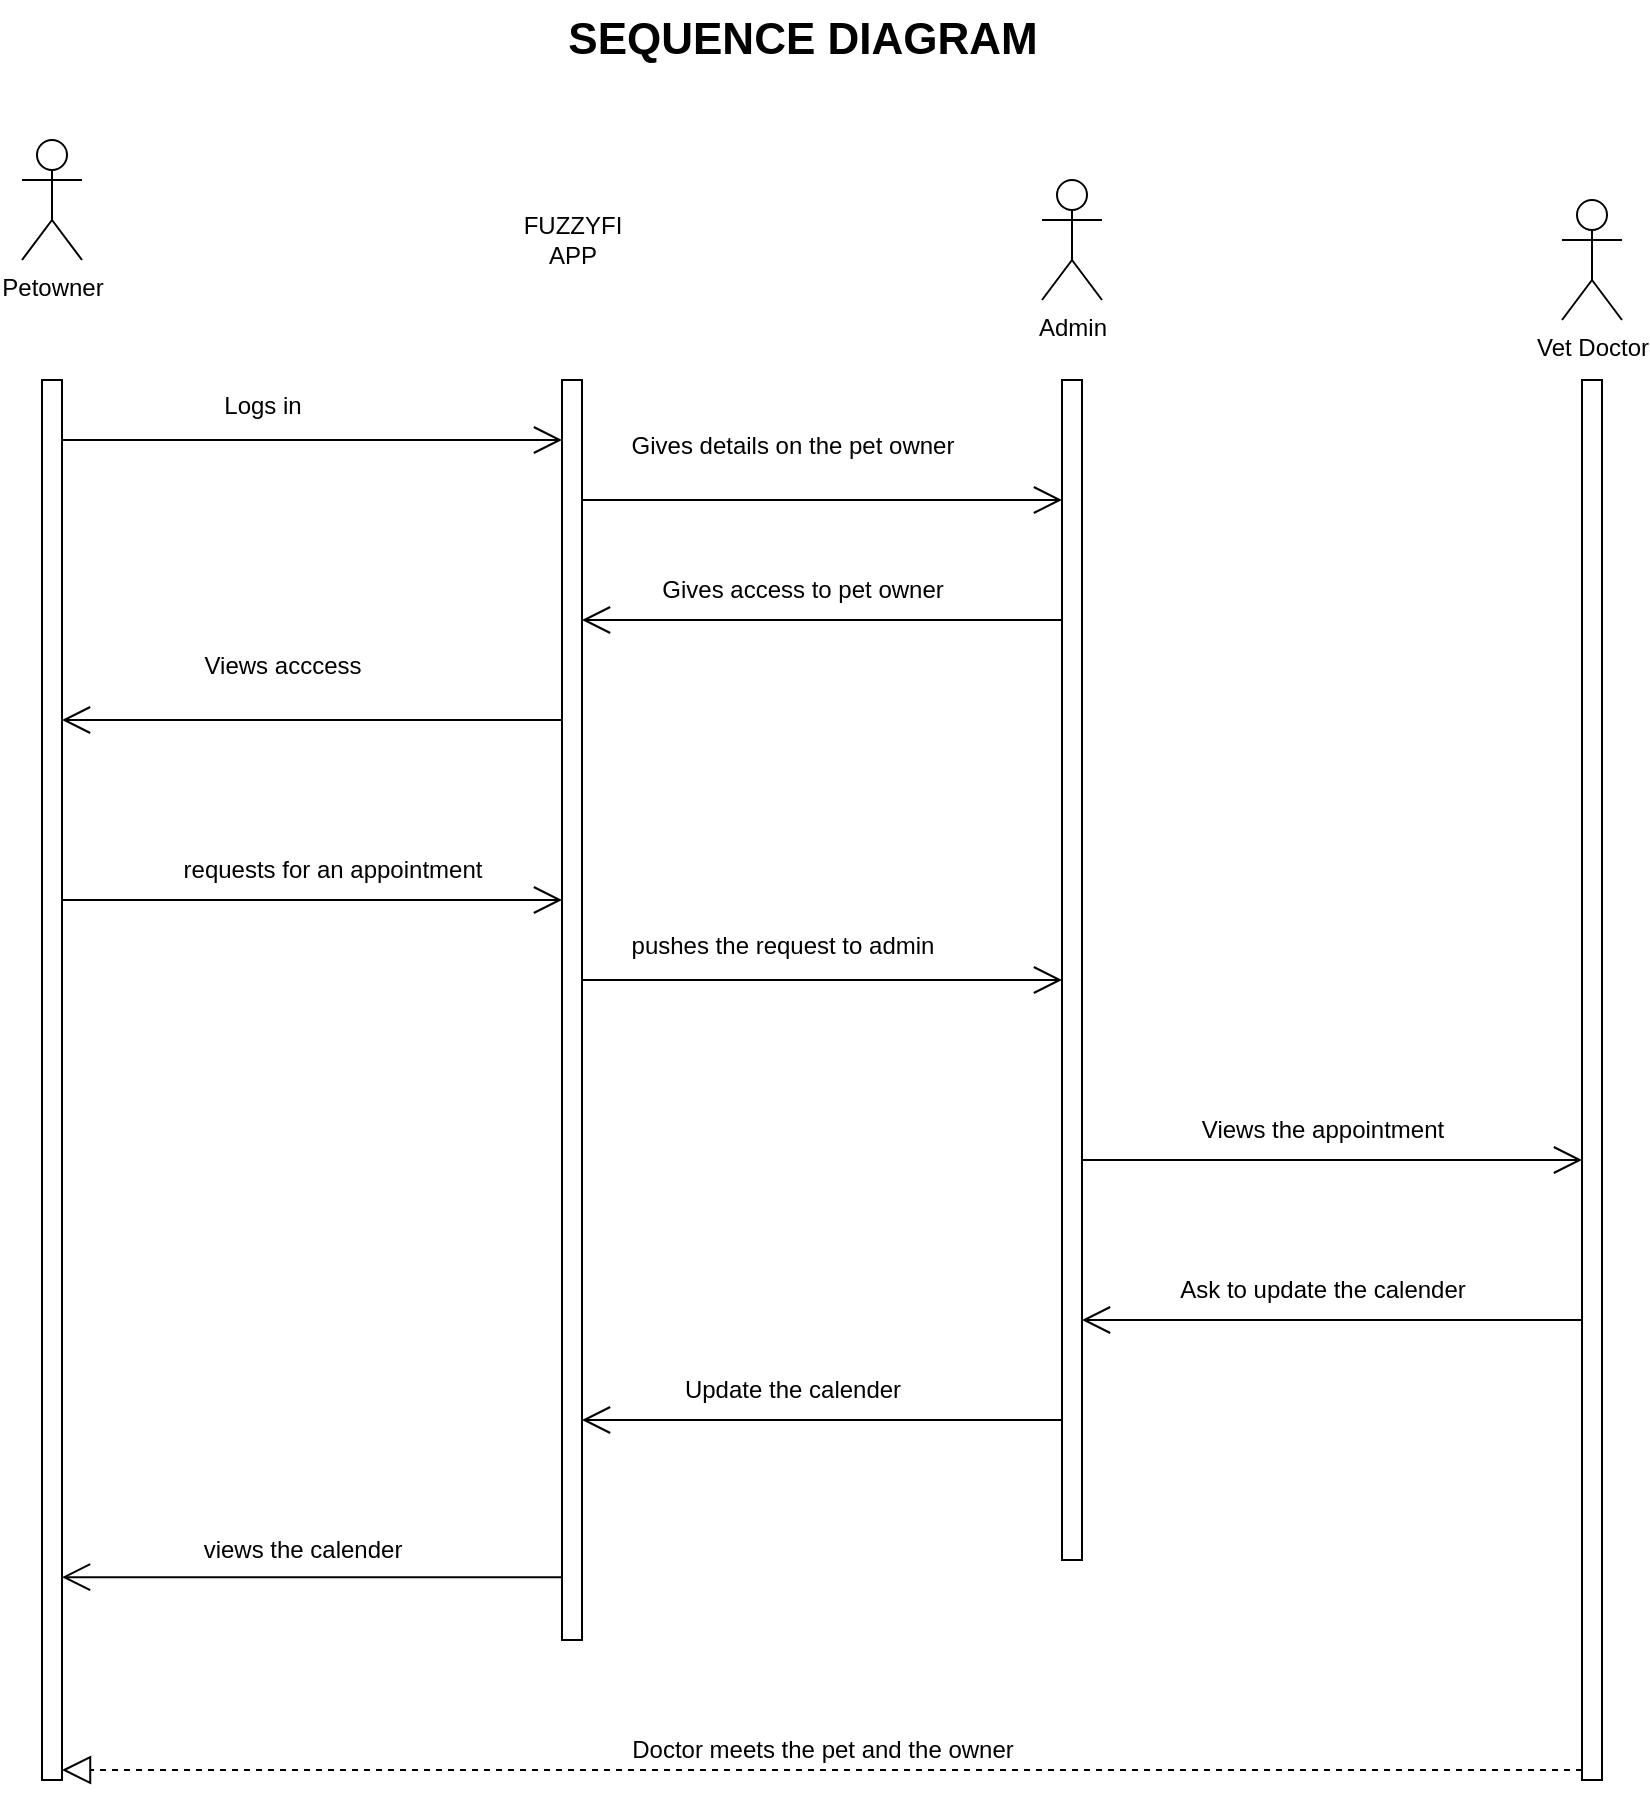 <mxfile version="24.1.0" type="device">
  <diagram name="Page-1" id="b7kUkH5wSlbBpN7B1yyq">
    <mxGraphModel dx="1114" dy="777" grid="1" gridSize="10" guides="1" tooltips="1" connect="1" arrows="1" fold="1" page="1" pageScale="1" pageWidth="850" pageHeight="1100" math="0" shadow="0">
      <root>
        <mxCell id="0" />
        <mxCell id="1" parent="0" />
        <mxCell id="nSJ6XQZ4dHqHl76Thoyd-1" value="" style="html=1;points=[[0,0,0,0,5],[0,1,0,0,-5],[1,0,0,0,5],[1,1,0,0,-5]];perimeter=orthogonalPerimeter;outlineConnect=0;targetShapes=umlLifeline;portConstraint=eastwest;newEdgeStyle={&quot;curved&quot;:0,&quot;rounded&quot;:0};" vertex="1" parent="1">
          <mxGeometry x="50" y="220" width="10" height="700" as="geometry" />
        </mxCell>
        <mxCell id="nSJ6XQZ4dHqHl76Thoyd-2" value="" style="html=1;points=[[0,0,0,0,5],[0,1,0,0,-5],[1,0,0,0,5],[1,1,0,0,-5]];perimeter=orthogonalPerimeter;outlineConnect=0;targetShapes=umlLifeline;portConstraint=eastwest;newEdgeStyle={&quot;curved&quot;:0,&quot;rounded&quot;:0};" vertex="1" parent="1">
          <mxGeometry x="310" y="220" width="10" height="630" as="geometry" />
        </mxCell>
        <mxCell id="nSJ6XQZ4dHqHl76Thoyd-3" value="" style="html=1;points=[[0,0,0,0,5],[0,1,0,0,-5],[1,0,0,0,5],[1,1,0,0,-5]];perimeter=orthogonalPerimeter;outlineConnect=0;targetShapes=umlLifeline;portConstraint=eastwest;newEdgeStyle={&quot;curved&quot;:0,&quot;rounded&quot;:0};" vertex="1" parent="1">
          <mxGeometry x="560" y="220" width="10" height="590" as="geometry" />
        </mxCell>
        <mxCell id="nSJ6XQZ4dHqHl76Thoyd-4" value="" style="html=1;points=[[0,0,0,0,5],[0,1,0,0,-5],[1,0,0,0,5],[1,1,0,0,-5]];perimeter=orthogonalPerimeter;outlineConnect=0;targetShapes=umlLifeline;portConstraint=eastwest;newEdgeStyle={&quot;curved&quot;:0,&quot;rounded&quot;:0};" vertex="1" parent="1">
          <mxGeometry x="820" y="220" width="10" height="700" as="geometry" />
        </mxCell>
        <mxCell id="nSJ6XQZ4dHqHl76Thoyd-5" value="Petowner" style="shape=umlActor;verticalLabelPosition=bottom;verticalAlign=top;html=1;outlineConnect=0;" vertex="1" parent="1">
          <mxGeometry x="40" y="100" width="30" height="60" as="geometry" />
        </mxCell>
        <mxCell id="nSJ6XQZ4dHqHl76Thoyd-6" value="Admin" style="shape=umlActor;verticalLabelPosition=bottom;verticalAlign=top;html=1;outlineConnect=0;" vertex="1" parent="1">
          <mxGeometry x="550" y="120" width="30" height="60" as="geometry" />
        </mxCell>
        <mxCell id="nSJ6XQZ4dHqHl76Thoyd-7" value="Vet Doctor" style="shape=umlActor;verticalLabelPosition=bottom;verticalAlign=top;html=1;outlineConnect=0;" vertex="1" parent="1">
          <mxGeometry x="810" y="130" width="30" height="60" as="geometry" />
        </mxCell>
        <mxCell id="nSJ6XQZ4dHqHl76Thoyd-9" value="" style="endArrow=open;endFill=1;endSize=12;html=1;rounded=0;" edge="1" parent="1" source="nSJ6XQZ4dHqHl76Thoyd-1">
          <mxGeometry width="160" relative="1" as="geometry">
            <mxPoint x="70" y="250" as="sourcePoint" />
            <mxPoint x="310" y="250" as="targetPoint" />
          </mxGeometry>
        </mxCell>
        <mxCell id="nSJ6XQZ4dHqHl76Thoyd-10" value="" style="endArrow=open;endFill=1;endSize=12;html=1;rounded=0;" edge="1" parent="1">
          <mxGeometry width="160" relative="1" as="geometry">
            <mxPoint x="320" y="280" as="sourcePoint" />
            <mxPoint x="560" y="280" as="targetPoint" />
          </mxGeometry>
        </mxCell>
        <mxCell id="nSJ6XQZ4dHqHl76Thoyd-12" value="" style="endArrow=open;endFill=1;endSize=12;html=1;rounded=0;" edge="1" parent="1">
          <mxGeometry width="160" relative="1" as="geometry">
            <mxPoint x="560" y="340" as="sourcePoint" />
            <mxPoint x="320" y="340" as="targetPoint" />
          </mxGeometry>
        </mxCell>
        <mxCell id="nSJ6XQZ4dHqHl76Thoyd-13" value="" style="endArrow=open;endFill=1;endSize=12;html=1;rounded=0;exitX=0;exitY=0.769;exitDx=0;exitDy=0;exitPerimeter=0;" edge="1" parent="1">
          <mxGeometry width="160" relative="1" as="geometry">
            <mxPoint x="310" y="390.0" as="sourcePoint" />
            <mxPoint x="60" y="390.0" as="targetPoint" />
          </mxGeometry>
        </mxCell>
        <mxCell id="nSJ6XQZ4dHqHl76Thoyd-14" value="" style="endArrow=open;endFill=1;endSize=12;html=1;rounded=0;" edge="1" parent="1">
          <mxGeometry width="160" relative="1" as="geometry">
            <mxPoint x="60" y="480" as="sourcePoint" />
            <mxPoint x="310" y="480" as="targetPoint" />
            <Array as="points">
              <mxPoint x="200" y="480" />
            </Array>
          </mxGeometry>
        </mxCell>
        <mxCell id="nSJ6XQZ4dHqHl76Thoyd-15" value="" style="endArrow=open;endFill=1;endSize=12;html=1;rounded=0;" edge="1" parent="1">
          <mxGeometry width="160" relative="1" as="geometry">
            <mxPoint x="320" y="520" as="sourcePoint" />
            <mxPoint x="560" y="520" as="targetPoint" />
          </mxGeometry>
        </mxCell>
        <mxCell id="nSJ6XQZ4dHqHl76Thoyd-16" value="" style="endArrow=open;endFill=1;endSize=12;html=1;rounded=0;" edge="1" parent="1">
          <mxGeometry width="160" relative="1" as="geometry">
            <mxPoint x="570" y="610" as="sourcePoint" />
            <mxPoint x="820" y="610" as="targetPoint" />
          </mxGeometry>
        </mxCell>
        <mxCell id="nSJ6XQZ4dHqHl76Thoyd-17" value="" style="endArrow=open;endFill=1;endSize=12;html=1;rounded=0;" edge="1" parent="1" source="nSJ6XQZ4dHqHl76Thoyd-4">
          <mxGeometry width="160" relative="1" as="geometry">
            <mxPoint x="600" y="760" as="sourcePoint" />
            <mxPoint x="570" y="690" as="targetPoint" />
          </mxGeometry>
        </mxCell>
        <mxCell id="nSJ6XQZ4dHqHl76Thoyd-18" value="" style="endArrow=open;endFill=1;endSize=12;html=1;rounded=0;entryX=1;entryY=0.933;entryDx=0;entryDy=0;entryPerimeter=0;" edge="1" parent="1">
          <mxGeometry width="160" relative="1" as="geometry">
            <mxPoint x="560" y="740.0" as="sourcePoint" />
            <mxPoint x="320" y="740.0" as="targetPoint" />
          </mxGeometry>
        </mxCell>
        <mxCell id="nSJ6XQZ4dHqHl76Thoyd-19" value="" style="endArrow=open;endFill=1;endSize=12;html=1;rounded=0;exitX=0;exitY=0.95;exitDx=0;exitDy=0;exitPerimeter=0;" edge="1" parent="1">
          <mxGeometry width="160" relative="1" as="geometry">
            <mxPoint x="310" y="818.57" as="sourcePoint" />
            <mxPoint x="60" y="818.57" as="targetPoint" />
          </mxGeometry>
        </mxCell>
        <mxCell id="nSJ6XQZ4dHqHl76Thoyd-20" value="" style="endArrow=block;dashed=1;endFill=0;endSize=12;html=1;rounded=0;entryX=1;entryY=1;entryDx=0;entryDy=-5;entryPerimeter=0;" edge="1" parent="1" source="nSJ6XQZ4dHqHl76Thoyd-4" target="nSJ6XQZ4dHqHl76Thoyd-1">
          <mxGeometry width="160" relative="1" as="geometry">
            <mxPoint x="450" y="750" as="sourcePoint" />
            <mxPoint x="610" y="750" as="targetPoint" />
          </mxGeometry>
        </mxCell>
        <mxCell id="nSJ6XQZ4dHqHl76Thoyd-21" value="&lt;b&gt;&lt;font style=&quot;font-size: 22px;&quot;&gt;SEQUENCE DIAGRAM&lt;/font&gt;&lt;/b&gt;" style="text;html=1;align=center;verticalAlign=middle;resizable=0;points=[];autosize=1;strokeColor=none;fillColor=none;" vertex="1" parent="1">
          <mxGeometry x="300" y="30" width="260" height="40" as="geometry" />
        </mxCell>
        <mxCell id="nSJ6XQZ4dHqHl76Thoyd-25" value="FUZZYFI&lt;div&gt;APP&lt;/div&gt;" style="text;html=1;align=center;verticalAlign=middle;resizable=0;points=[];autosize=1;strokeColor=none;fillColor=none;" vertex="1" parent="1">
          <mxGeometry x="280" y="130" width="70" height="40" as="geometry" />
        </mxCell>
        <mxCell id="nSJ6XQZ4dHqHl76Thoyd-30" value="Logs in" style="text;html=1;align=center;verticalAlign=middle;resizable=0;points=[];autosize=1;strokeColor=none;fillColor=none;" vertex="1" parent="1">
          <mxGeometry x="130" y="218" width="60" height="30" as="geometry" />
        </mxCell>
        <mxCell id="nSJ6XQZ4dHqHl76Thoyd-31" value="Gives details on the pet owner" style="text;html=1;align=center;verticalAlign=middle;resizable=0;points=[];autosize=1;strokeColor=none;fillColor=none;" vertex="1" parent="1">
          <mxGeometry x="335" y="238" width="180" height="30" as="geometry" />
        </mxCell>
        <mxCell id="nSJ6XQZ4dHqHl76Thoyd-33" value="Gives access to pet owner" style="text;html=1;align=center;verticalAlign=middle;resizable=0;points=[];autosize=1;strokeColor=none;fillColor=none;" vertex="1" parent="1">
          <mxGeometry x="350" y="310" width="160" height="30" as="geometry" />
        </mxCell>
        <mxCell id="nSJ6XQZ4dHqHl76Thoyd-34" value="Views acccess" style="text;html=1;align=center;verticalAlign=middle;resizable=0;points=[];autosize=1;strokeColor=none;fillColor=none;" vertex="1" parent="1">
          <mxGeometry x="120" y="348" width="100" height="30" as="geometry" />
        </mxCell>
        <mxCell id="nSJ6XQZ4dHqHl76Thoyd-36" value="requests for an appointment" style="text;html=1;align=center;verticalAlign=middle;resizable=0;points=[];autosize=1;strokeColor=none;fillColor=none;" vertex="1" parent="1">
          <mxGeometry x="110" y="450" width="170" height="30" as="geometry" />
        </mxCell>
        <mxCell id="nSJ6XQZ4dHqHl76Thoyd-37" value="pushes the request to admin" style="text;html=1;align=center;verticalAlign=middle;resizable=0;points=[];autosize=1;strokeColor=none;fillColor=none;" vertex="1" parent="1">
          <mxGeometry x="335" y="488" width="170" height="30" as="geometry" />
        </mxCell>
        <mxCell id="nSJ6XQZ4dHqHl76Thoyd-38" value="Views the appointment" style="text;html=1;align=center;verticalAlign=middle;resizable=0;points=[];autosize=1;strokeColor=none;fillColor=none;" vertex="1" parent="1">
          <mxGeometry x="620" y="580" width="140" height="30" as="geometry" />
        </mxCell>
        <mxCell id="nSJ6XQZ4dHqHl76Thoyd-39" value="Ask to update the calender" style="text;html=1;align=center;verticalAlign=middle;resizable=0;points=[];autosize=1;strokeColor=none;fillColor=none;" vertex="1" parent="1">
          <mxGeometry x="605" y="660" width="170" height="30" as="geometry" />
        </mxCell>
        <mxCell id="nSJ6XQZ4dHqHl76Thoyd-40" value="Update the calender" style="text;html=1;align=center;verticalAlign=middle;resizable=0;points=[];autosize=1;strokeColor=none;fillColor=none;" vertex="1" parent="1">
          <mxGeometry x="360" y="710" width="130" height="30" as="geometry" />
        </mxCell>
        <mxCell id="nSJ6XQZ4dHqHl76Thoyd-41" value="views the calender" style="text;html=1;align=center;verticalAlign=middle;resizable=0;points=[];autosize=1;strokeColor=none;fillColor=none;" vertex="1" parent="1">
          <mxGeometry x="120" y="790" width="120" height="30" as="geometry" />
        </mxCell>
        <mxCell id="nSJ6XQZ4dHqHl76Thoyd-42" value="Doctor meets the pet and the owner" style="text;html=1;align=center;verticalAlign=middle;resizable=0;points=[];autosize=1;strokeColor=none;fillColor=none;" vertex="1" parent="1">
          <mxGeometry x="335" y="890" width="210" height="30" as="geometry" />
        </mxCell>
      </root>
    </mxGraphModel>
  </diagram>
</mxfile>
